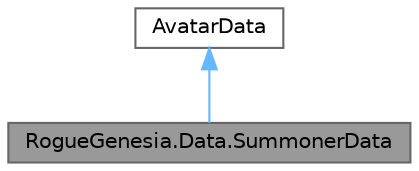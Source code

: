 digraph "RogueGenesia.Data.SummonerData"
{
 // LATEX_PDF_SIZE
  bgcolor="transparent";
  edge [fontname=Helvetica,fontsize=10,labelfontname=Helvetica,labelfontsize=10];
  node [fontname=Helvetica,fontsize=10,shape=box,height=0.2,width=0.4];
  Node1 [label="RogueGenesia.Data.SummonerData",height=0.2,width=0.4,color="gray40", fillcolor="grey60", style="filled", fontcolor="black",tooltip=" "];
  Node2 -> Node1 [dir="back",color="steelblue1",style="solid"];
  Node2 [label="AvatarData",height=0.2,width=0.4,color="gray40", fillcolor="white", style="filled",URL="$class_rogue_genesia_1_1_data_1_1_avatar_data.html",tooltip=" "];
}
